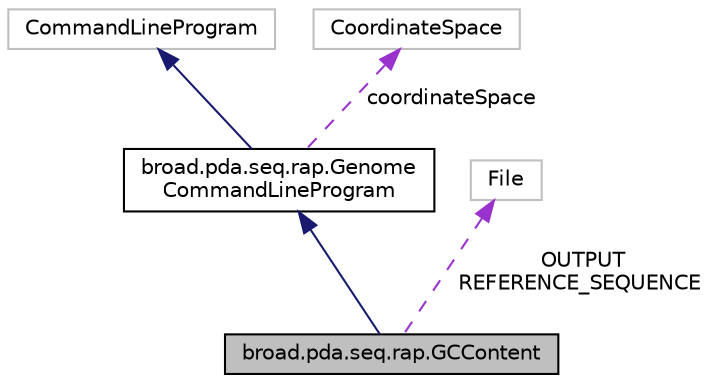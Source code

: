 digraph "broad.pda.seq.rap.GCContent"
{
  edge [fontname="Helvetica",fontsize="10",labelfontname="Helvetica",labelfontsize="10"];
  node [fontname="Helvetica",fontsize="10",shape=record];
  Node1 [label="broad.pda.seq.rap.GCContent",height=0.2,width=0.4,color="black", fillcolor="grey75", style="filled" fontcolor="black"];
  Node2 -> Node1 [dir="back",color="midnightblue",fontsize="10",style="solid"];
  Node2 [label="broad.pda.seq.rap.Genome\lCommandLineProgram",height=0.2,width=0.4,color="black", fillcolor="white", style="filled",URL="$classbroad_1_1pda_1_1seq_1_1rap_1_1_genome_command_line_program.html"];
  Node3 -> Node2 [dir="back",color="midnightblue",fontsize="10",style="solid"];
  Node3 [label="CommandLineProgram",height=0.2,width=0.4,color="grey75", fillcolor="white", style="filled"];
  Node4 -> Node2 [dir="back",color="darkorchid3",fontsize="10",style="dashed",label=" coordinateSpace" ];
  Node4 [label="CoordinateSpace",height=0.2,width=0.4,color="grey75", fillcolor="white", style="filled"];
  Node5 -> Node1 [dir="back",color="darkorchid3",fontsize="10",style="dashed",label=" OUTPUT\nREFERENCE_SEQUENCE" ];
  Node5 [label="File",height=0.2,width=0.4,color="grey75", fillcolor="white", style="filled"];
}
